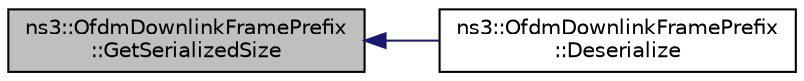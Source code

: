 digraph "ns3::OfdmDownlinkFramePrefix::GetSerializedSize"
{
  edge [fontname="Helvetica",fontsize="10",labelfontname="Helvetica",labelfontsize="10"];
  node [fontname="Helvetica",fontsize="10",shape=record];
  rankdir="LR";
  Node1 [label="ns3::OfdmDownlinkFramePrefix\l::GetSerializedSize",height=0.2,width=0.4,color="black", fillcolor="grey75", style="filled", fontcolor="black"];
  Node1 -> Node2 [dir="back",color="midnightblue",fontsize="10",style="solid"];
  Node2 [label="ns3::OfdmDownlinkFramePrefix\l::Deserialize",height=0.2,width=0.4,color="black", fillcolor="white", style="filled",URL="$d2/d19/classns3_1_1OfdmDownlinkFramePrefix.html#af73288c0b2ca162f5006cfc44b27e762"];
}
